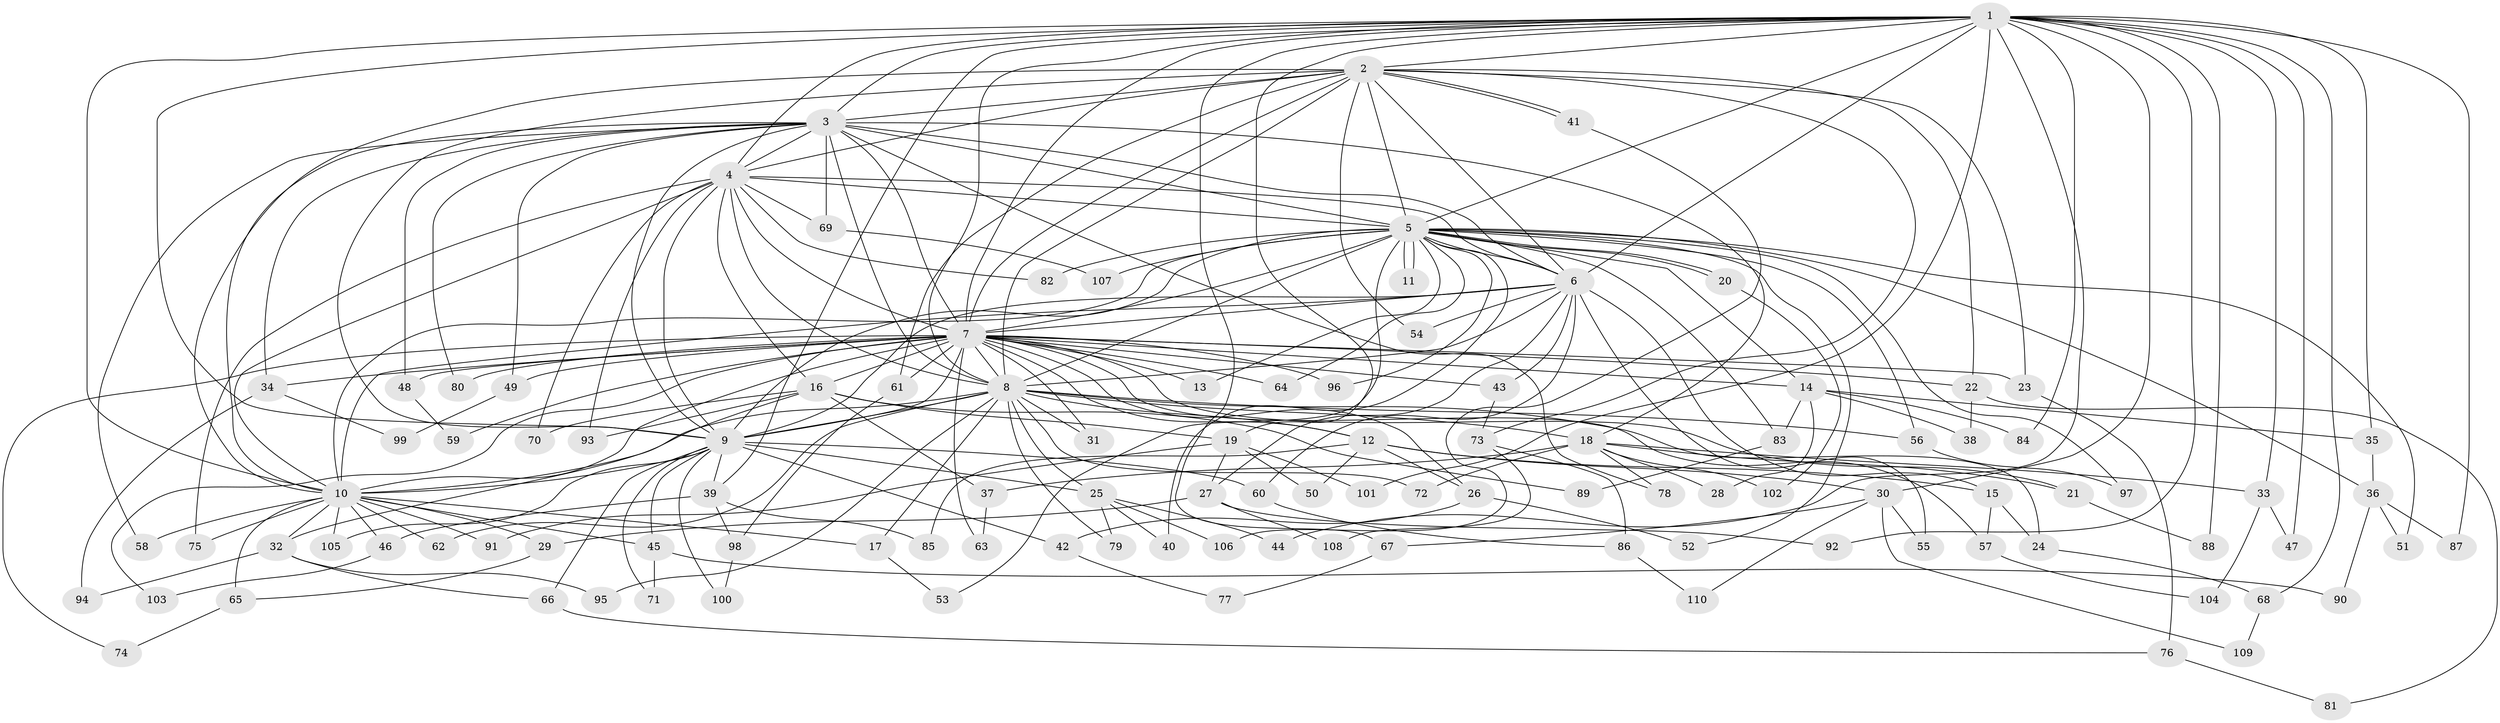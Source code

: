 // coarse degree distribution, {16: 0.014705882352941176, 15: 0.029411764705882353, 27: 0.014705882352941176, 17: 0.014705882352941176, 20: 0.014705882352941176, 13: 0.014705882352941176, 1: 0.029411764705882353, 10: 0.014705882352941176, 2: 0.4411764705882353, 6: 0.08823529411764706, 4: 0.10294117647058823, 9: 0.014705882352941176, 3: 0.19117647058823528, 5: 0.014705882352941176}
// Generated by graph-tools (version 1.1) at 2025/49/03/04/25 22:49:32]
// undirected, 110 vertices, 245 edges
graph export_dot {
  node [color=gray90,style=filled];
  1;
  2;
  3;
  4;
  5;
  6;
  7;
  8;
  9;
  10;
  11;
  12;
  13;
  14;
  15;
  16;
  17;
  18;
  19;
  20;
  21;
  22;
  23;
  24;
  25;
  26;
  27;
  28;
  29;
  30;
  31;
  32;
  33;
  34;
  35;
  36;
  37;
  38;
  39;
  40;
  41;
  42;
  43;
  44;
  45;
  46;
  47;
  48;
  49;
  50;
  51;
  52;
  53;
  54;
  55;
  56;
  57;
  58;
  59;
  60;
  61;
  62;
  63;
  64;
  65;
  66;
  67;
  68;
  69;
  70;
  71;
  72;
  73;
  74;
  75;
  76;
  77;
  78;
  79;
  80;
  81;
  82;
  83;
  84;
  85;
  86;
  87;
  88;
  89;
  90;
  91;
  92;
  93;
  94;
  95;
  96;
  97;
  98;
  99;
  100;
  101;
  102;
  103;
  104;
  105;
  106;
  107;
  108;
  109;
  110;
  1 -- 2;
  1 -- 3;
  1 -- 4;
  1 -- 5;
  1 -- 6;
  1 -- 7;
  1 -- 8;
  1 -- 9;
  1 -- 10;
  1 -- 19;
  1 -- 30;
  1 -- 33;
  1 -- 35;
  1 -- 39;
  1 -- 44;
  1 -- 47;
  1 -- 67;
  1 -- 68;
  1 -- 84;
  1 -- 87;
  1 -- 88;
  1 -- 92;
  1 -- 101;
  2 -- 3;
  2 -- 4;
  2 -- 5;
  2 -- 6;
  2 -- 7;
  2 -- 8;
  2 -- 9;
  2 -- 10;
  2 -- 22;
  2 -- 23;
  2 -- 41;
  2 -- 41;
  2 -- 54;
  2 -- 61;
  2 -- 73;
  3 -- 4;
  3 -- 5;
  3 -- 6;
  3 -- 7;
  3 -- 8;
  3 -- 9;
  3 -- 10;
  3 -- 18;
  3 -- 34;
  3 -- 48;
  3 -- 49;
  3 -- 58;
  3 -- 69;
  3 -- 78;
  3 -- 80;
  4 -- 5;
  4 -- 6;
  4 -- 7;
  4 -- 8;
  4 -- 9;
  4 -- 10;
  4 -- 16;
  4 -- 69;
  4 -- 70;
  4 -- 75;
  4 -- 82;
  4 -- 93;
  5 -- 6;
  5 -- 7;
  5 -- 8;
  5 -- 9;
  5 -- 10;
  5 -- 11;
  5 -- 11;
  5 -- 13;
  5 -- 14;
  5 -- 20;
  5 -- 20;
  5 -- 36;
  5 -- 40;
  5 -- 51;
  5 -- 52;
  5 -- 53;
  5 -- 56;
  5 -- 64;
  5 -- 82;
  5 -- 83;
  5 -- 96;
  5 -- 97;
  5 -- 107;
  6 -- 7;
  6 -- 8;
  6 -- 9;
  6 -- 10;
  6 -- 15;
  6 -- 27;
  6 -- 43;
  6 -- 54;
  6 -- 55;
  6 -- 60;
  7 -- 8;
  7 -- 9;
  7 -- 10;
  7 -- 12;
  7 -- 13;
  7 -- 14;
  7 -- 16;
  7 -- 21;
  7 -- 22;
  7 -- 23;
  7 -- 26;
  7 -- 31;
  7 -- 34;
  7 -- 43;
  7 -- 48;
  7 -- 49;
  7 -- 57;
  7 -- 59;
  7 -- 61;
  7 -- 63;
  7 -- 64;
  7 -- 74;
  7 -- 80;
  7 -- 96;
  7 -- 103;
  8 -- 9;
  8 -- 10;
  8 -- 12;
  8 -- 17;
  8 -- 18;
  8 -- 24;
  8 -- 25;
  8 -- 31;
  8 -- 56;
  8 -- 62;
  8 -- 72;
  8 -- 79;
  8 -- 95;
  9 -- 10;
  9 -- 25;
  9 -- 39;
  9 -- 42;
  9 -- 45;
  9 -- 60;
  9 -- 66;
  9 -- 71;
  9 -- 100;
  9 -- 105;
  10 -- 17;
  10 -- 29;
  10 -- 32;
  10 -- 45;
  10 -- 46;
  10 -- 58;
  10 -- 62;
  10 -- 65;
  10 -- 75;
  10 -- 91;
  10 -- 105;
  12 -- 15;
  12 -- 26;
  12 -- 30;
  12 -- 50;
  12 -- 85;
  14 -- 28;
  14 -- 35;
  14 -- 38;
  14 -- 83;
  14 -- 84;
  15 -- 24;
  15 -- 57;
  16 -- 19;
  16 -- 32;
  16 -- 37;
  16 -- 70;
  16 -- 89;
  16 -- 93;
  17 -- 53;
  18 -- 21;
  18 -- 28;
  18 -- 33;
  18 -- 37;
  18 -- 72;
  18 -- 78;
  18 -- 102;
  19 -- 27;
  19 -- 50;
  19 -- 91;
  19 -- 101;
  20 -- 102;
  21 -- 88;
  22 -- 38;
  22 -- 81;
  23 -- 76;
  24 -- 68;
  25 -- 40;
  25 -- 44;
  25 -- 79;
  25 -- 106;
  26 -- 42;
  26 -- 52;
  27 -- 29;
  27 -- 92;
  27 -- 108;
  29 -- 65;
  30 -- 55;
  30 -- 67;
  30 -- 109;
  30 -- 110;
  32 -- 66;
  32 -- 94;
  32 -- 95;
  33 -- 47;
  33 -- 104;
  34 -- 94;
  34 -- 99;
  35 -- 36;
  36 -- 51;
  36 -- 87;
  36 -- 90;
  37 -- 63;
  39 -- 46;
  39 -- 85;
  39 -- 98;
  41 -- 106;
  42 -- 77;
  43 -- 73;
  45 -- 71;
  45 -- 90;
  46 -- 103;
  48 -- 59;
  49 -- 99;
  56 -- 97;
  57 -- 104;
  60 -- 86;
  61 -- 98;
  65 -- 74;
  66 -- 76;
  67 -- 77;
  68 -- 109;
  69 -- 107;
  73 -- 86;
  73 -- 108;
  76 -- 81;
  83 -- 89;
  86 -- 110;
  98 -- 100;
}
